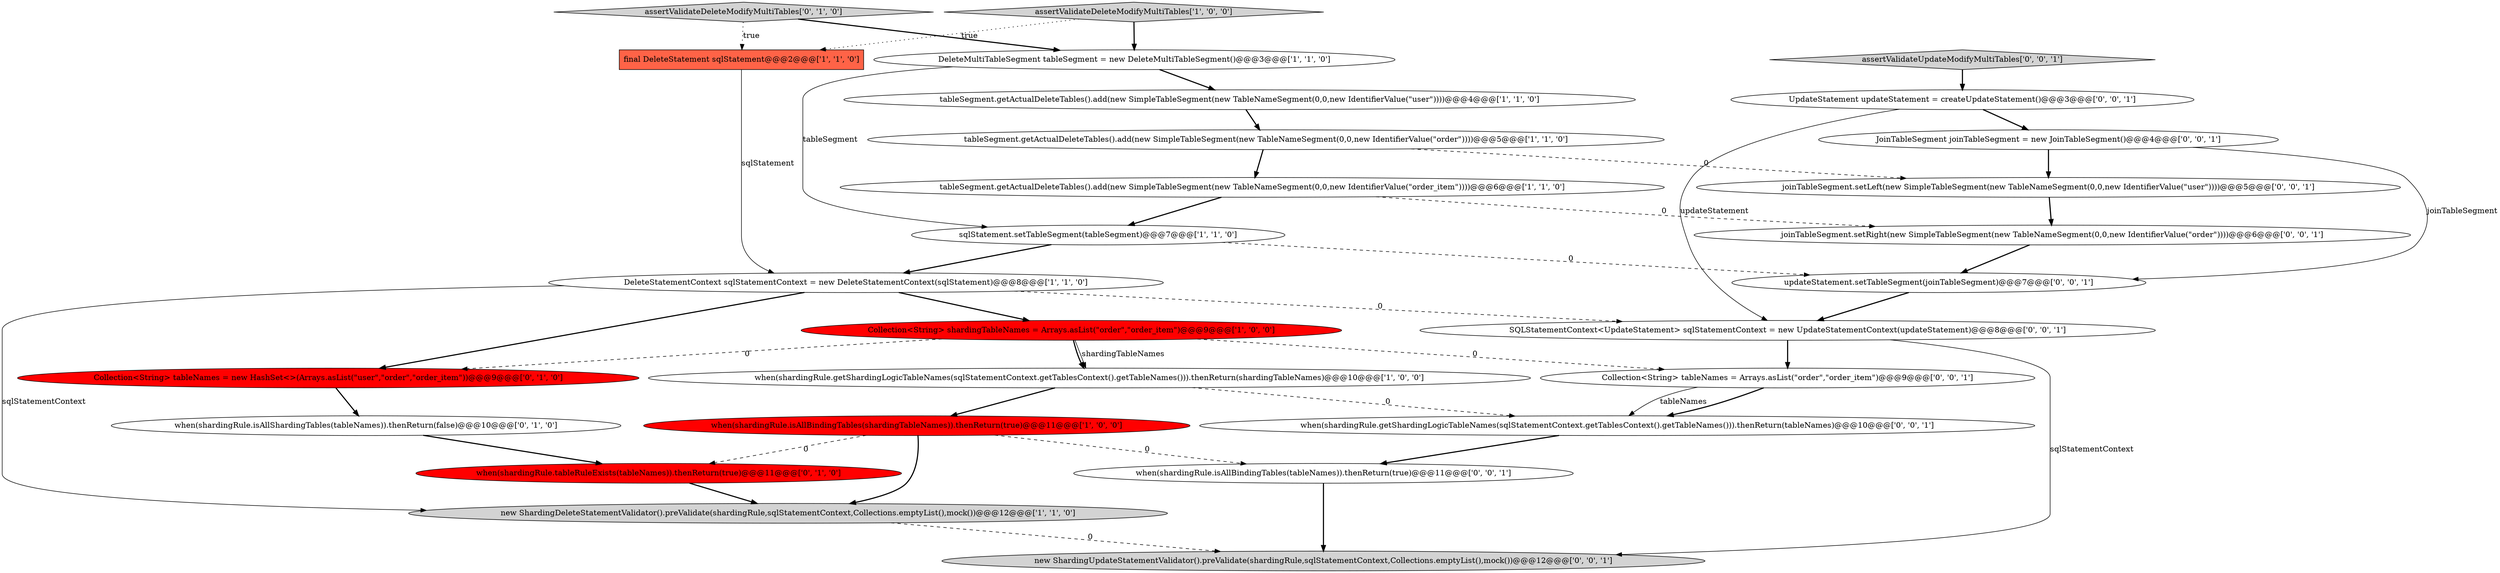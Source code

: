 digraph {
12 [style = filled, label = "when(shardingRule.tableRuleExists(tableNames)).thenReturn(true)@@@11@@@['0', '1', '0']", fillcolor = red, shape = ellipse image = "AAA1AAABBB2BBB"];
3 [style = filled, label = "sqlStatement.setTableSegment(tableSegment)@@@7@@@['1', '1', '0']", fillcolor = white, shape = ellipse image = "AAA0AAABBB1BBB"];
24 [style = filled, label = "joinTableSegment.setRight(new SimpleTableSegment(new TableNameSegment(0,0,new IdentifierValue(\"order\"))))@@@6@@@['0', '0', '1']", fillcolor = white, shape = ellipse image = "AAA0AAABBB3BBB"];
18 [style = filled, label = "new ShardingUpdateStatementValidator().preValidate(shardingRule,sqlStatementContext,Collections.emptyList(),mock())@@@12@@@['0', '0', '1']", fillcolor = lightgray, shape = ellipse image = "AAA0AAABBB3BBB"];
14 [style = filled, label = "assertValidateDeleteModifyMultiTables['0', '1', '0']", fillcolor = lightgray, shape = diamond image = "AAA0AAABBB2BBB"];
6 [style = filled, label = "final DeleteStatement sqlStatement@@@2@@@['1', '1', '0']", fillcolor = tomato, shape = box image = "AAA0AAABBB1BBB"];
1 [style = filled, label = "when(shardingRule.isAllBindingTables(shardingTableNames)).thenReturn(true)@@@11@@@['1', '0', '0']", fillcolor = red, shape = ellipse image = "AAA1AAABBB1BBB"];
21 [style = filled, label = "SQLStatementContext<UpdateStatement> sqlStatementContext = new UpdateStatementContext(updateStatement)@@@8@@@['0', '0', '1']", fillcolor = white, shape = ellipse image = "AAA0AAABBB3BBB"];
22 [style = filled, label = "UpdateStatement updateStatement = createUpdateStatement()@@@3@@@['0', '0', '1']", fillcolor = white, shape = ellipse image = "AAA0AAABBB3BBB"];
20 [style = filled, label = "Collection<String> tableNames = Arrays.asList(\"order\",\"order_item\")@@@9@@@['0', '0', '1']", fillcolor = white, shape = ellipse image = "AAA0AAABBB3BBB"];
7 [style = filled, label = "when(shardingRule.getShardingLogicTableNames(sqlStatementContext.getTablesContext().getTableNames())).thenReturn(shardingTableNames)@@@10@@@['1', '0', '0']", fillcolor = white, shape = ellipse image = "AAA0AAABBB1BBB"];
16 [style = filled, label = "joinTableSegment.setLeft(new SimpleTableSegment(new TableNameSegment(0,0,new IdentifierValue(\"user\"))))@@@5@@@['0', '0', '1']", fillcolor = white, shape = ellipse image = "AAA0AAABBB3BBB"];
17 [style = filled, label = "when(shardingRule.getShardingLogicTableNames(sqlStatementContext.getTablesContext().getTableNames())).thenReturn(tableNames)@@@10@@@['0', '0', '1']", fillcolor = white, shape = ellipse image = "AAA0AAABBB3BBB"];
26 [style = filled, label = "JoinTableSegment joinTableSegment = new JoinTableSegment()@@@4@@@['0', '0', '1']", fillcolor = white, shape = ellipse image = "AAA0AAABBB3BBB"];
19 [style = filled, label = "assertValidateUpdateModifyMultiTables['0', '0', '1']", fillcolor = lightgray, shape = diamond image = "AAA0AAABBB3BBB"];
4 [style = filled, label = "tableSegment.getActualDeleteTables().add(new SimpleTableSegment(new TableNameSegment(0,0,new IdentifierValue(\"order\"))))@@@5@@@['1', '1', '0']", fillcolor = white, shape = ellipse image = "AAA0AAABBB1BBB"];
2 [style = filled, label = "DeleteMultiTableSegment tableSegment = new DeleteMultiTableSegment()@@@3@@@['1', '1', '0']", fillcolor = white, shape = ellipse image = "AAA0AAABBB1BBB"];
5 [style = filled, label = "Collection<String> shardingTableNames = Arrays.asList(\"order\",\"order_item\")@@@9@@@['1', '0', '0']", fillcolor = red, shape = ellipse image = "AAA1AAABBB1BBB"];
23 [style = filled, label = "when(shardingRule.isAllBindingTables(tableNames)).thenReturn(true)@@@11@@@['0', '0', '1']", fillcolor = white, shape = ellipse image = "AAA0AAABBB3BBB"];
15 [style = filled, label = "Collection<String> tableNames = new HashSet<>(Arrays.asList(\"user\",\"order\",\"order_item\"))@@@9@@@['0', '1', '0']", fillcolor = red, shape = ellipse image = "AAA1AAABBB2BBB"];
11 [style = filled, label = "new ShardingDeleteStatementValidator().preValidate(shardingRule,sqlStatementContext,Collections.emptyList(),mock())@@@12@@@['1', '1', '0']", fillcolor = lightgray, shape = ellipse image = "AAA0AAABBB1BBB"];
8 [style = filled, label = "tableSegment.getActualDeleteTables().add(new SimpleTableSegment(new TableNameSegment(0,0,new IdentifierValue(\"user\"))))@@@4@@@['1', '1', '0']", fillcolor = white, shape = ellipse image = "AAA0AAABBB1BBB"];
9 [style = filled, label = "tableSegment.getActualDeleteTables().add(new SimpleTableSegment(new TableNameSegment(0,0,new IdentifierValue(\"order_item\"))))@@@6@@@['1', '1', '0']", fillcolor = white, shape = ellipse image = "AAA0AAABBB1BBB"];
0 [style = filled, label = "DeleteStatementContext sqlStatementContext = new DeleteStatementContext(sqlStatement)@@@8@@@['1', '1', '0']", fillcolor = white, shape = ellipse image = "AAA0AAABBB1BBB"];
25 [style = filled, label = "updateStatement.setTableSegment(joinTableSegment)@@@7@@@['0', '0', '1']", fillcolor = white, shape = ellipse image = "AAA0AAABBB3BBB"];
13 [style = filled, label = "when(shardingRule.isAllShardingTables(tableNames)).thenReturn(false)@@@10@@@['0', '1', '0']", fillcolor = white, shape = ellipse image = "AAA0AAABBB2BBB"];
10 [style = filled, label = "assertValidateDeleteModifyMultiTables['1', '0', '0']", fillcolor = lightgray, shape = diamond image = "AAA0AAABBB1BBB"];
4->9 [style = bold, label=""];
22->26 [style = bold, label=""];
10->6 [style = dotted, label="true"];
15->13 [style = bold, label=""];
20->17 [style = bold, label=""];
7->1 [style = bold, label=""];
3->25 [style = dashed, label="0"];
4->16 [style = dashed, label="0"];
9->24 [style = dashed, label="0"];
7->17 [style = dashed, label="0"];
16->24 [style = bold, label=""];
12->11 [style = bold, label=""];
17->23 [style = bold, label=""];
0->15 [style = bold, label=""];
3->0 [style = bold, label=""];
1->11 [style = bold, label=""];
5->20 [style = dashed, label="0"];
22->21 [style = solid, label="updateStatement"];
26->16 [style = bold, label=""];
1->12 [style = dashed, label="0"];
13->12 [style = bold, label=""];
21->20 [style = bold, label=""];
20->17 [style = solid, label="tableNames"];
26->25 [style = solid, label="joinTableSegment"];
0->21 [style = dashed, label="0"];
11->18 [style = dashed, label="0"];
24->25 [style = bold, label=""];
6->0 [style = solid, label="sqlStatement"];
0->11 [style = solid, label="sqlStatementContext"];
9->3 [style = bold, label=""];
5->7 [style = bold, label=""];
10->2 [style = bold, label=""];
2->3 [style = solid, label="tableSegment"];
14->2 [style = bold, label=""];
8->4 [style = bold, label=""];
5->15 [style = dashed, label="0"];
19->22 [style = bold, label=""];
1->23 [style = dashed, label="0"];
23->18 [style = bold, label=""];
21->18 [style = solid, label="sqlStatementContext"];
5->7 [style = solid, label="shardingTableNames"];
25->21 [style = bold, label=""];
2->8 [style = bold, label=""];
0->5 [style = bold, label=""];
14->6 [style = dotted, label="true"];
}
